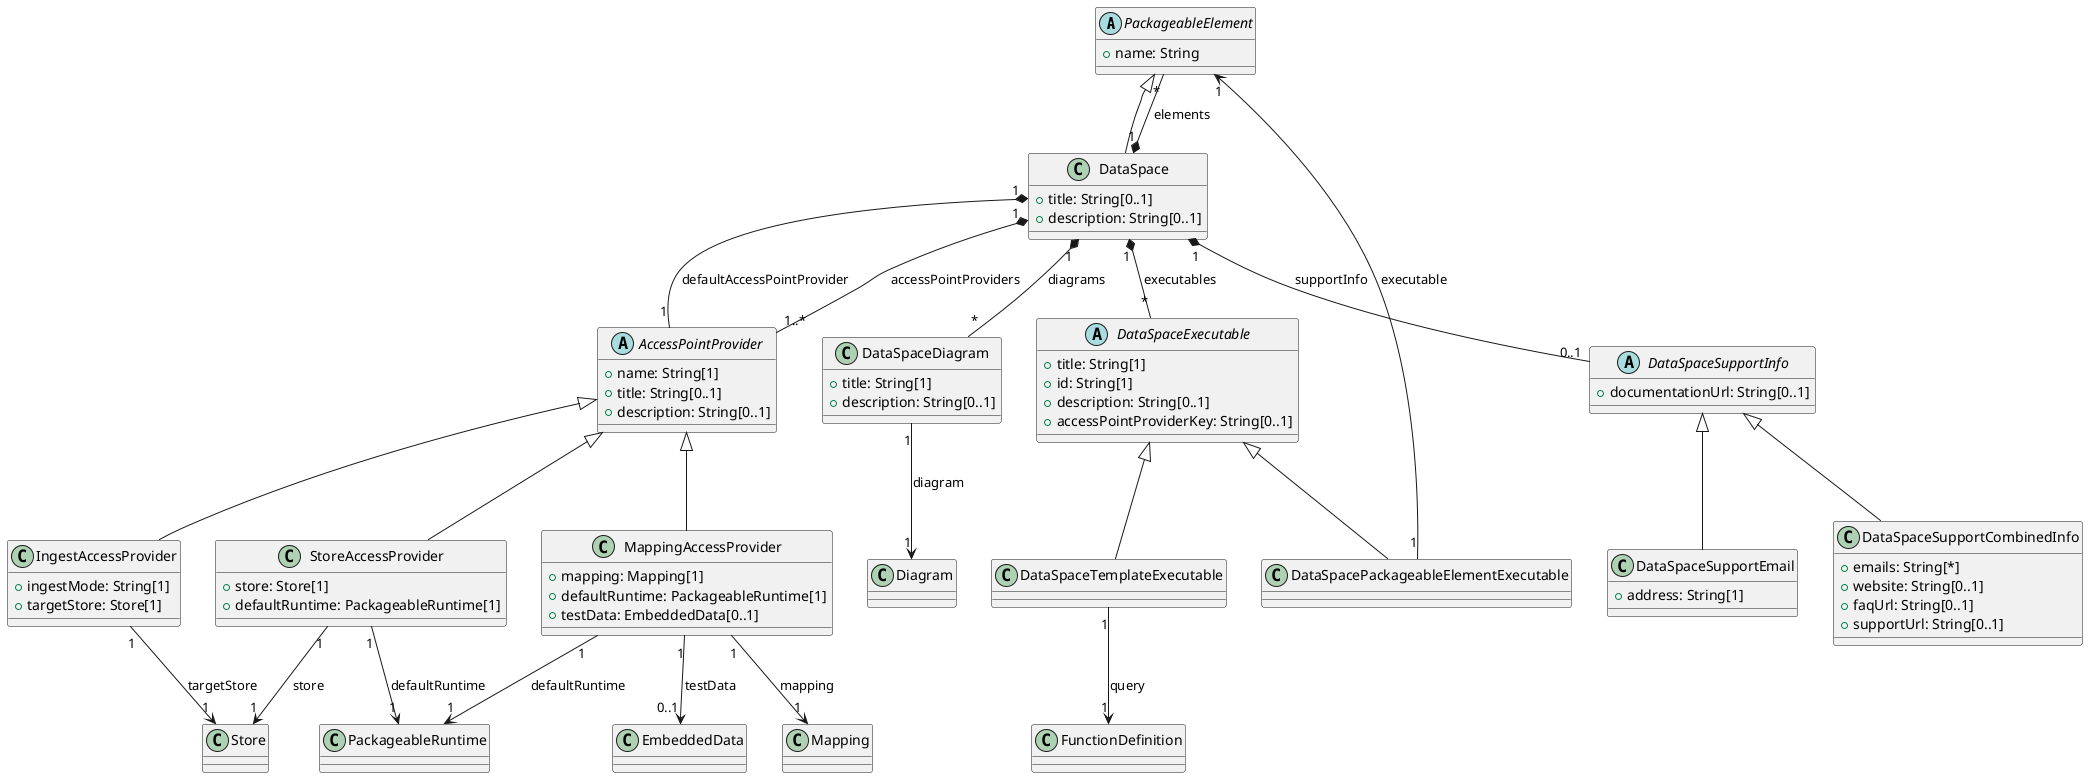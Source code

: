 @startuml DataSpace Metamodel

' Class definitions
abstract class PackageableElement {
  +name: String
}

class DataSpace {
  +title: String[0..1]
  +description: String[0..1]
}

abstract class AccessPointProvider {
  +name: String[1]
  +title: String[0..1]
  +description: String[0..1]
}

class MappingAccessProvider extends AccessPointProvider {
  +mapping: Mapping[1]
  +defaultRuntime: PackageableRuntime[1]
  +testData: EmbeddedData[0..1]
}

class StoreAccessProvider extends AccessPointProvider {
  +store: Store[1]
  +defaultRuntime: PackageableRuntime[1]
}

class IngestAccessProvider extends AccessPointProvider {
  +ingestMode: String[1]
  +targetStore: Store[1]
}

class DataSpaceDiagram {
  +title: String[1]
  +description: String[0..1]
}

abstract class DataSpaceExecutable {
  +title: String[1]
  +id: String[1]
  +description: String[0..1]
  +accessPointProviderKey: String[0..1]
}

class DataSpacePackageableElementExecutable extends DataSpaceExecutable {
}

class DataSpaceTemplateExecutable extends DataSpaceExecutable {
}

abstract class DataSpaceSupportInfo {
  +documentationUrl: String[0..1]
}

class DataSpaceSupportEmail extends DataSpaceSupportInfo {
  +address: String[1]
}

class DataSpaceSupportCombinedInfo extends DataSpaceSupportInfo {
  +emails: String[*]
  +website: String[0..1]
  +faqUrl: String[0..1]
  +supportUrl: String[0..1]
}

class Mapping
class PackageableRuntime
class Diagram
class FunctionDefinition
class EmbeddedData
class Store

' Inheritance relationships
PackageableElement <|-- DataSpace

' Associations
DataSpace "1" *-- "1..*" AccessPointProvider : accessPointProviders
DataSpace "1" *-- "1" AccessPointProvider : defaultAccessPointProvider
DataSpace "1" *-- "*" DataSpaceDiagram : diagrams
DataSpace "1" *-- "*" PackageableElement : elements
DataSpace "1" *-- "*" DataSpaceExecutable : executables
DataSpace "1" *-- "0..1" DataSpaceSupportInfo : supportInfo

MappingAccessProvider "1" --> "1" Mapping : mapping
MappingAccessProvider "1" --> "1" PackageableRuntime : defaultRuntime
MappingAccessProvider "1" --> "0..1" EmbeddedData : testData

StoreAccessProvider "1" --> "1" Store : store
StoreAccessProvider "1" --> "1" PackageableRuntime : defaultRuntime

IngestAccessProvider "1" --> "1" Store : targetStore

DataSpaceDiagram "1" --> "1" Diagram : diagram

DataSpacePackageableElementExecutable "1" --> "1" PackageableElement : executable
DataSpaceTemplateExecutable "1" --> "1" FunctionDefinition : query

' Layout hints
together {
  class DataSpacePackageableElementExecutable
  class DataSpaceTemplateExecutable
}

together {
  class DataSpaceSupportEmail
  class DataSpaceSupportCombinedInfo
}

together {
  class MappingAccessProvider
  class StoreAccessProvider
  class IngestAccessProvider
}

@enduml
